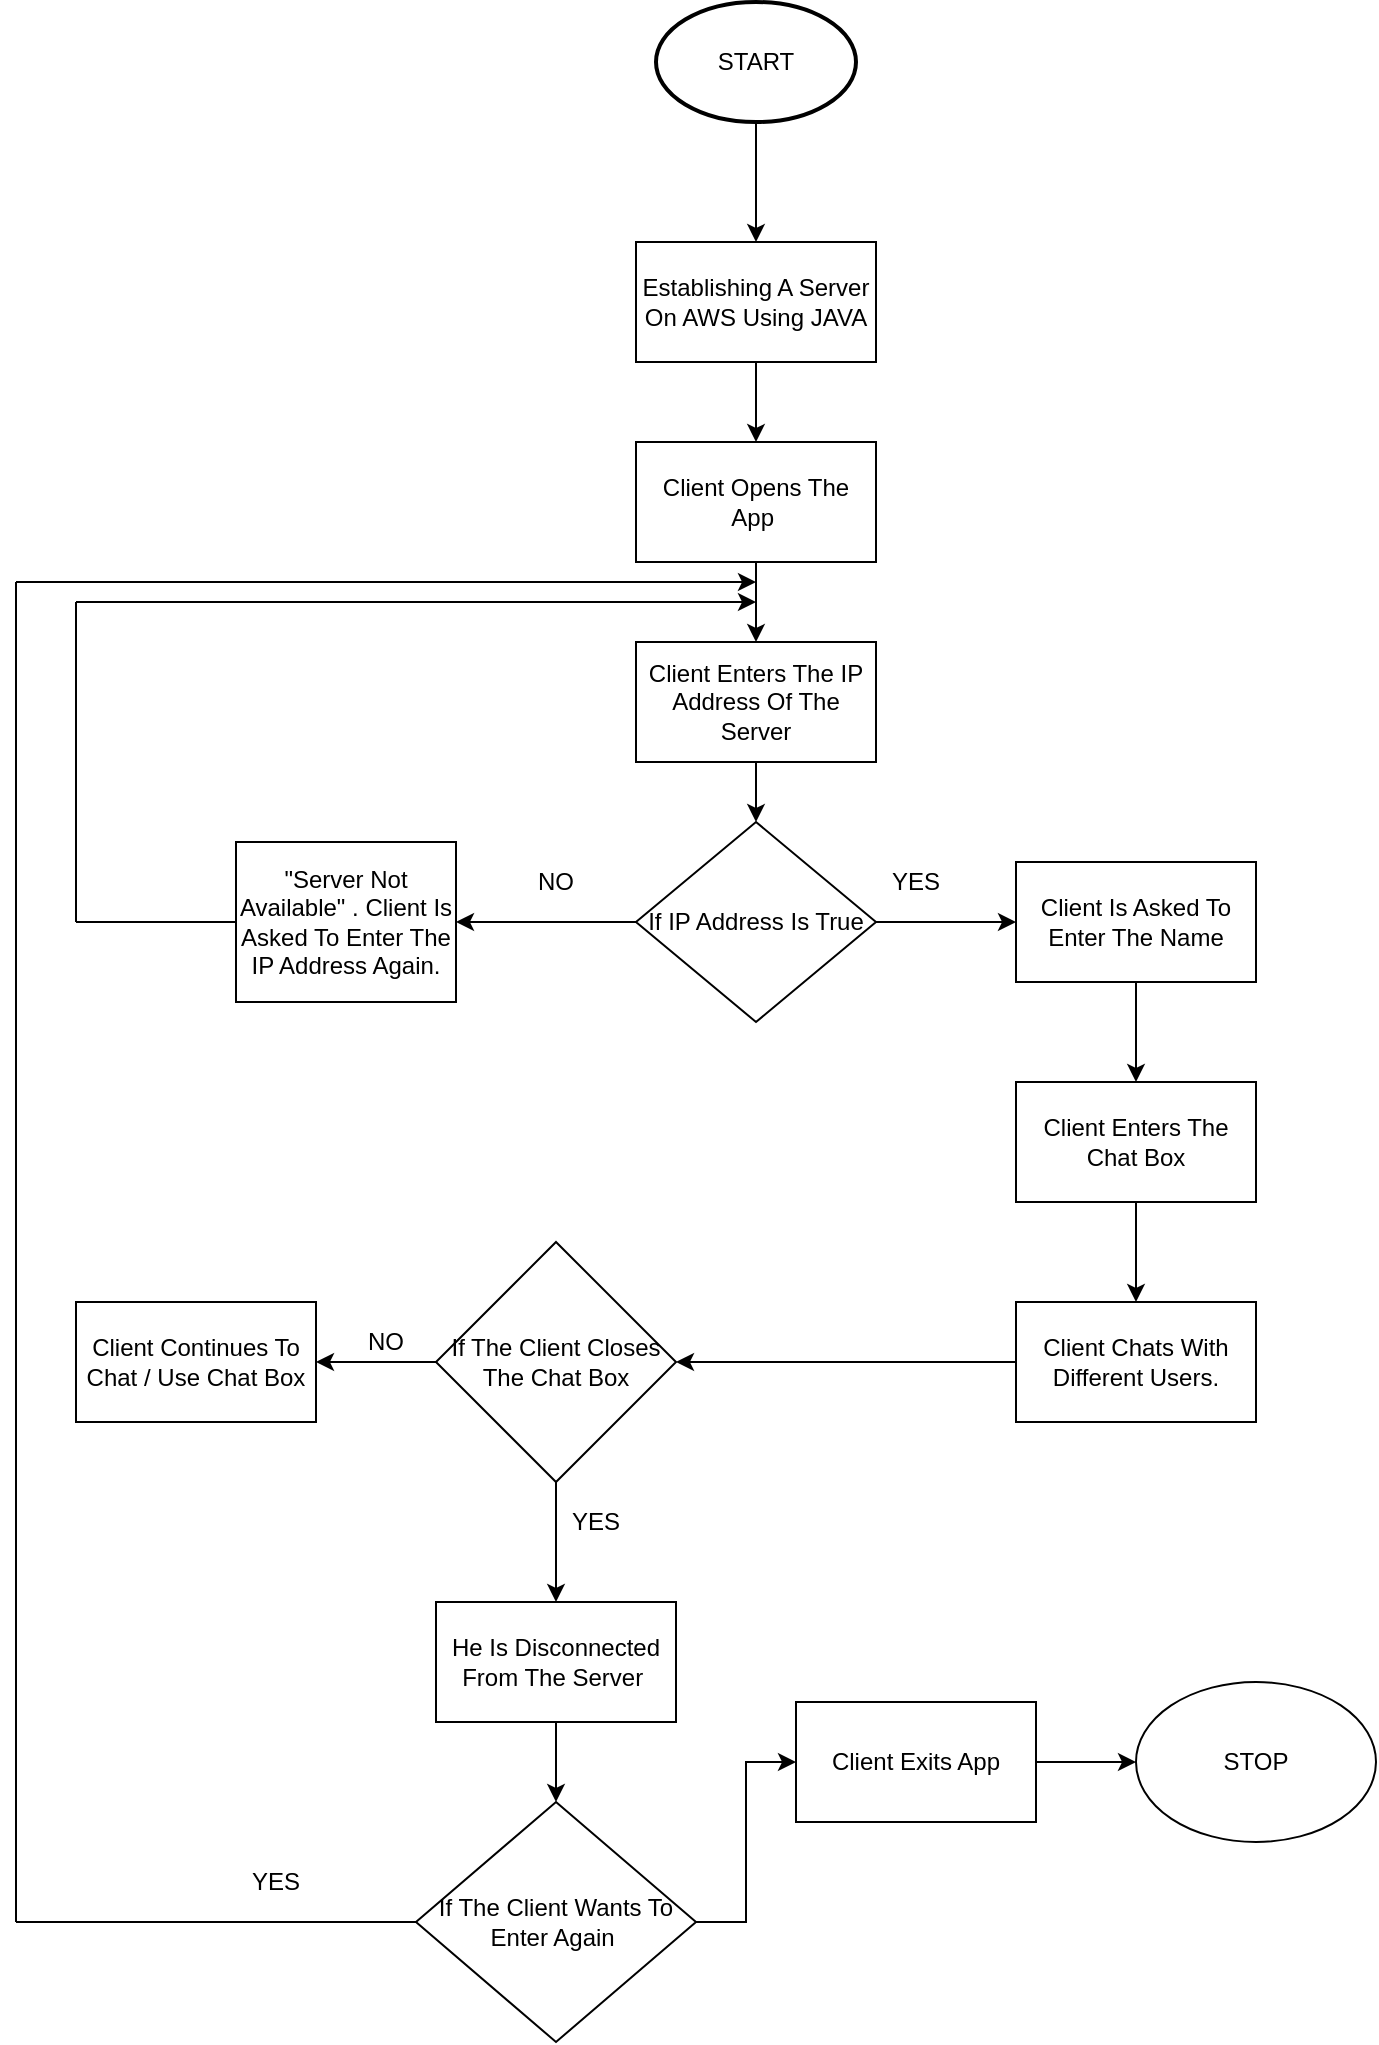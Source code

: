 <mxfile version="12.1.2" type="github" pages="1"><diagram id="xphFqxWrpTtehxgpf2VP" name="Page-1"><mxGraphModel dx="854" dy="419" grid="1" gridSize="10" guides="1" tooltips="1" connect="1" arrows="1" fold="1" page="1" pageScale="1" pageWidth="850" pageHeight="1100" math="0" shadow="0"><root><mxCell id="0"/><mxCell id="1" parent="0"/><mxCell id="RlJLiBgnfKAc0p-ZitWW-1" value="START" style="strokeWidth=2;html=1;shape=mxgraph.flowchart.start_1;whiteSpace=wrap;" vertex="1" parent="1"><mxGeometry x="330" y="20" width="100" height="60" as="geometry"/></mxCell><mxCell id="RlJLiBgnfKAc0p-ZitWW-2" value="" style="endArrow=classic;html=1;exitX=0.5;exitY=1;exitDx=0;exitDy=0;exitPerimeter=0;entryX=0.5;entryY=0;entryDx=0;entryDy=0;" edge="1" parent="1" source="RlJLiBgnfKAc0p-ZitWW-1" target="RlJLiBgnfKAc0p-ZitWW-3"><mxGeometry width="50" height="50" relative="1" as="geometry"><mxPoint x="330" y="150" as="sourcePoint"/><mxPoint x="380" y="140" as="targetPoint"/></mxGeometry></mxCell><mxCell id="RlJLiBgnfKAc0p-ZitWW-3" value="Establishing A Server On AWS Using JAVA" style="rounded=0;whiteSpace=wrap;html=1;" vertex="1" parent="1"><mxGeometry x="320" y="140" width="120" height="60" as="geometry"/></mxCell><mxCell id="RlJLiBgnfKAc0p-ZitWW-4" value="" style="endArrow=classic;html=1;exitX=0.5;exitY=1;exitDx=0;exitDy=0;" edge="1" parent="1" source="RlJLiBgnfKAc0p-ZitWW-3"><mxGeometry width="50" height="50" relative="1" as="geometry"><mxPoint x="320" y="270" as="sourcePoint"/><mxPoint x="380" y="240" as="targetPoint"/></mxGeometry></mxCell><mxCell id="RlJLiBgnfKAc0p-ZitWW-7" style="edgeStyle=orthogonalEdgeStyle;rounded=0;orthogonalLoop=1;jettySize=auto;html=1;" edge="1" parent="1" source="RlJLiBgnfKAc0p-ZitWW-5"><mxGeometry relative="1" as="geometry"><mxPoint x="380" y="340" as="targetPoint"/></mxGeometry></mxCell><mxCell id="RlJLiBgnfKAc0p-ZitWW-5" value="Client Opens The App&amp;nbsp;" style="rounded=0;whiteSpace=wrap;html=1;" vertex="1" parent="1"><mxGeometry x="320" y="240" width="120" height="60" as="geometry"/></mxCell><mxCell id="RlJLiBgnfKAc0p-ZitWW-9" style="edgeStyle=orthogonalEdgeStyle;rounded=0;orthogonalLoop=1;jettySize=auto;html=1;" edge="1" parent="1" source="RlJLiBgnfKAc0p-ZitWW-8" target="RlJLiBgnfKAc0p-ZitWW-10"><mxGeometry relative="1" as="geometry"><mxPoint x="380" y="440" as="targetPoint"/></mxGeometry></mxCell><mxCell id="RlJLiBgnfKAc0p-ZitWW-8" value="Client Enters The IP Address Of The Server" style="rounded=0;whiteSpace=wrap;html=1;" vertex="1" parent="1"><mxGeometry x="320" y="340" width="120" height="60" as="geometry"/></mxCell><mxCell id="RlJLiBgnfKAc0p-ZitWW-11" style="edgeStyle=orthogonalEdgeStyle;rounded=0;orthogonalLoop=1;jettySize=auto;html=1;exitX=1;exitY=0.5;exitDx=0;exitDy=0;" edge="1" parent="1" source="RlJLiBgnfKAc0p-ZitWW-10" target="RlJLiBgnfKAc0p-ZitWW-12"><mxGeometry relative="1" as="geometry"><mxPoint x="530" y="480" as="targetPoint"/></mxGeometry></mxCell><mxCell id="RlJLiBgnfKAc0p-ZitWW-15" style="edgeStyle=orthogonalEdgeStyle;rounded=0;orthogonalLoop=1;jettySize=auto;html=1;" edge="1" parent="1" source="RlJLiBgnfKAc0p-ZitWW-10" target="RlJLiBgnfKAc0p-ZitWW-16"><mxGeometry relative="1" as="geometry"><mxPoint x="250" y="490" as="targetPoint"/></mxGeometry></mxCell><mxCell id="RlJLiBgnfKAc0p-ZitWW-10" value="If IP Address Is True" style="rhombus;whiteSpace=wrap;html=1;" vertex="1" parent="1"><mxGeometry x="320" y="430" width="120" height="100" as="geometry"/></mxCell><mxCell id="RlJLiBgnfKAc0p-ZitWW-13" style="edgeStyle=orthogonalEdgeStyle;rounded=0;orthogonalLoop=1;jettySize=auto;html=1;" edge="1" parent="1" source="RlJLiBgnfKAc0p-ZitWW-12" target="RlJLiBgnfKAc0p-ZitWW-14"><mxGeometry relative="1" as="geometry"><mxPoint x="570" y="560" as="targetPoint"/></mxGeometry></mxCell><mxCell id="RlJLiBgnfKAc0p-ZitWW-12" value="Client Is Asked To Enter The Name" style="rounded=0;whiteSpace=wrap;html=1;" vertex="1" parent="1"><mxGeometry x="510" y="450" width="120" height="60" as="geometry"/></mxCell><mxCell id="RlJLiBgnfKAc0p-ZitWW-26" style="edgeStyle=orthogonalEdgeStyle;rounded=0;orthogonalLoop=1;jettySize=auto;html=1;entryX=0.5;entryY=0;entryDx=0;entryDy=0;" edge="1" parent="1" source="RlJLiBgnfKAc0p-ZitWW-14" target="RlJLiBgnfKAc0p-ZitWW-25"><mxGeometry relative="1" as="geometry"/></mxCell><mxCell id="RlJLiBgnfKAc0p-ZitWW-14" value="Client Enters The Chat Box" style="rounded=0;whiteSpace=wrap;html=1;" vertex="1" parent="1"><mxGeometry x="510" y="560" width="120" height="60" as="geometry"/></mxCell><mxCell id="RlJLiBgnfKAc0p-ZitWW-16" value="&quot;Server Not Available&quot; . Client Is Asked To Enter The IP Address Again." style="rounded=0;whiteSpace=wrap;html=1;" vertex="1" parent="1"><mxGeometry x="120" y="440" width="110" height="80" as="geometry"/></mxCell><mxCell id="RlJLiBgnfKAc0p-ZitWW-17" value="NO" style="text;html=1;strokeColor=none;fillColor=none;align=center;verticalAlign=middle;whiteSpace=wrap;rounded=0;" vertex="1" parent="1"><mxGeometry x="260" y="450" width="40" height="20" as="geometry"/></mxCell><mxCell id="RlJLiBgnfKAc0p-ZitWW-18" value="YES" style="text;html=1;strokeColor=none;fillColor=none;align=center;verticalAlign=middle;whiteSpace=wrap;rounded=0;" vertex="1" parent="1"><mxGeometry x="440" y="450" width="40" height="20" as="geometry"/></mxCell><mxCell id="RlJLiBgnfKAc0p-ZitWW-22" value="" style="endArrow=none;html=1;entryX=0;entryY=0.5;entryDx=0;entryDy=0;" edge="1" parent="1" target="RlJLiBgnfKAc0p-ZitWW-16"><mxGeometry width="50" height="50" relative="1" as="geometry"><mxPoint x="40" y="480" as="sourcePoint"/><mxPoint x="170" y="640" as="targetPoint"/></mxGeometry></mxCell><mxCell id="RlJLiBgnfKAc0p-ZitWW-23" value="" style="endArrow=none;html=1;" edge="1" parent="1"><mxGeometry width="50" height="50" relative="1" as="geometry"><mxPoint x="40" y="320" as="sourcePoint"/><mxPoint x="40" y="480" as="targetPoint"/></mxGeometry></mxCell><mxCell id="RlJLiBgnfKAc0p-ZitWW-24" value="" style="endArrow=classic;html=1;" edge="1" parent="1"><mxGeometry width="50" height="50" relative="1" as="geometry"><mxPoint x="40" y="320" as="sourcePoint"/><mxPoint x="380" y="320" as="targetPoint"/></mxGeometry></mxCell><mxCell id="RlJLiBgnfKAc0p-ZitWW-29" style="edgeStyle=orthogonalEdgeStyle;rounded=0;orthogonalLoop=1;jettySize=auto;html=1;entryX=1;entryY=0.5;entryDx=0;entryDy=0;" edge="1" parent="1" source="RlJLiBgnfKAc0p-ZitWW-25" target="RlJLiBgnfKAc0p-ZitWW-28"><mxGeometry relative="1" as="geometry"/></mxCell><mxCell id="RlJLiBgnfKAc0p-ZitWW-25" value="Client Chats With Different Users." style="rounded=0;whiteSpace=wrap;html=1;" vertex="1" parent="1"><mxGeometry x="510" y="670" width="120" height="60" as="geometry"/></mxCell><mxCell id="RlJLiBgnfKAc0p-ZitWW-30" style="edgeStyle=orthogonalEdgeStyle;rounded=0;orthogonalLoop=1;jettySize=auto;html=1;" edge="1" parent="1" source="RlJLiBgnfKAc0p-ZitWW-28" target="RlJLiBgnfKAc0p-ZitWW-31"><mxGeometry relative="1" as="geometry"><mxPoint x="280" y="850" as="targetPoint"/></mxGeometry></mxCell><mxCell id="RlJLiBgnfKAc0p-ZitWW-32" style="edgeStyle=orthogonalEdgeStyle;rounded=0;orthogonalLoop=1;jettySize=auto;html=1;" edge="1" parent="1" source="RlJLiBgnfKAc0p-ZitWW-28" target="RlJLiBgnfKAc0p-ZitWW-33"><mxGeometry relative="1" as="geometry"><mxPoint x="140" y="700" as="targetPoint"/></mxGeometry></mxCell><mxCell id="RlJLiBgnfKAc0p-ZitWW-28" value="If The Client Closes The Chat Box" style="rhombus;whiteSpace=wrap;html=1;" vertex="1" parent="1"><mxGeometry x="220" y="640" width="120" height="120" as="geometry"/></mxCell><mxCell id="RlJLiBgnfKAc0p-ZitWW-37" style="edgeStyle=orthogonalEdgeStyle;rounded=0;orthogonalLoop=1;jettySize=auto;html=1;exitX=0.5;exitY=1;exitDx=0;exitDy=0;entryX=0.5;entryY=0;entryDx=0;entryDy=0;" edge="1" parent="1" source="RlJLiBgnfKAc0p-ZitWW-31" target="RlJLiBgnfKAc0p-ZitWW-36"><mxGeometry relative="1" as="geometry"/></mxCell><mxCell id="RlJLiBgnfKAc0p-ZitWW-31" value="He Is Disconnected From The Server&amp;nbsp;" style="rounded=0;whiteSpace=wrap;html=1;" vertex="1" parent="1"><mxGeometry x="220" y="820" width="120" height="60" as="geometry"/></mxCell><mxCell id="RlJLiBgnfKAc0p-ZitWW-33" value="Client Continues To Chat / Use Chat Box" style="rounded=0;whiteSpace=wrap;html=1;" vertex="1" parent="1"><mxGeometry x="40" y="670" width="120" height="60" as="geometry"/></mxCell><mxCell id="RlJLiBgnfKAc0p-ZitWW-34" value="YES" style="text;html=1;strokeColor=none;fillColor=none;align=center;verticalAlign=middle;whiteSpace=wrap;rounded=0;" vertex="1" parent="1"><mxGeometry x="280" y="770" width="40" height="20" as="geometry"/></mxCell><mxCell id="RlJLiBgnfKAc0p-ZitWW-35" value="NO" style="text;html=1;strokeColor=none;fillColor=none;align=center;verticalAlign=middle;whiteSpace=wrap;rounded=0;" vertex="1" parent="1"><mxGeometry x="175" y="680" width="40" height="20" as="geometry"/></mxCell><mxCell id="RlJLiBgnfKAc0p-ZitWW-44" style="edgeStyle=orthogonalEdgeStyle;rounded=0;orthogonalLoop=1;jettySize=auto;html=1;" edge="1" parent="1" source="RlJLiBgnfKAc0p-ZitWW-36" target="RlJLiBgnfKAc0p-ZitWW-45"><mxGeometry relative="1" as="geometry"><mxPoint x="460" y="900" as="targetPoint"/></mxGeometry></mxCell><mxCell id="RlJLiBgnfKAc0p-ZitWW-36" value="If The Client Wants To Enter Again&amp;nbsp;" style="rhombus;whiteSpace=wrap;html=1;" vertex="1" parent="1"><mxGeometry x="210" y="920" width="140" height="120" as="geometry"/></mxCell><mxCell id="RlJLiBgnfKAc0p-ZitWW-39" value="" style="endArrow=none;html=1;entryX=0;entryY=0.5;entryDx=0;entryDy=0;" edge="1" parent="1" target="RlJLiBgnfKAc0p-ZitWW-36"><mxGeometry width="50" height="50" relative="1" as="geometry"><mxPoint x="10" y="980" as="sourcePoint"/><mxPoint x="80" y="1060" as="targetPoint"/></mxGeometry></mxCell><mxCell id="RlJLiBgnfKAc0p-ZitWW-40" value="" style="endArrow=none;html=1;" edge="1" parent="1"><mxGeometry width="50" height="50" relative="1" as="geometry"><mxPoint x="10" y="310" as="sourcePoint"/><mxPoint x="10" y="980" as="targetPoint"/></mxGeometry></mxCell><mxCell id="RlJLiBgnfKAc0p-ZitWW-41" value="" style="endArrow=classic;html=1;" edge="1" parent="1"><mxGeometry width="50" height="50" relative="1" as="geometry"><mxPoint x="10" y="310" as="sourcePoint"/><mxPoint x="380" y="310" as="targetPoint"/></mxGeometry></mxCell><mxCell id="RlJLiBgnfKAc0p-ZitWW-42" value="YES" style="text;html=1;strokeColor=none;fillColor=none;align=center;verticalAlign=middle;whiteSpace=wrap;rounded=0;" vertex="1" parent="1"><mxGeometry x="120" y="950" width="40" height="20" as="geometry"/></mxCell><mxCell id="RlJLiBgnfKAc0p-ZitWW-46" style="edgeStyle=orthogonalEdgeStyle;rounded=0;orthogonalLoop=1;jettySize=auto;html=1;" edge="1" parent="1" source="RlJLiBgnfKAc0p-ZitWW-45" target="RlJLiBgnfKAc0p-ZitWW-47"><mxGeometry relative="1" as="geometry"><mxPoint x="590" y="900" as="targetPoint"/></mxGeometry></mxCell><mxCell id="RlJLiBgnfKAc0p-ZitWW-45" value="Client Exits App" style="rounded=0;whiteSpace=wrap;html=1;" vertex="1" parent="1"><mxGeometry x="400" y="870" width="120" height="60" as="geometry"/></mxCell><mxCell id="RlJLiBgnfKAc0p-ZitWW-47" value="STOP" style="ellipse;whiteSpace=wrap;html=1;" vertex="1" parent="1"><mxGeometry x="570" y="860" width="120" height="80" as="geometry"/></mxCell></root></mxGraphModel></diagram></mxfile>